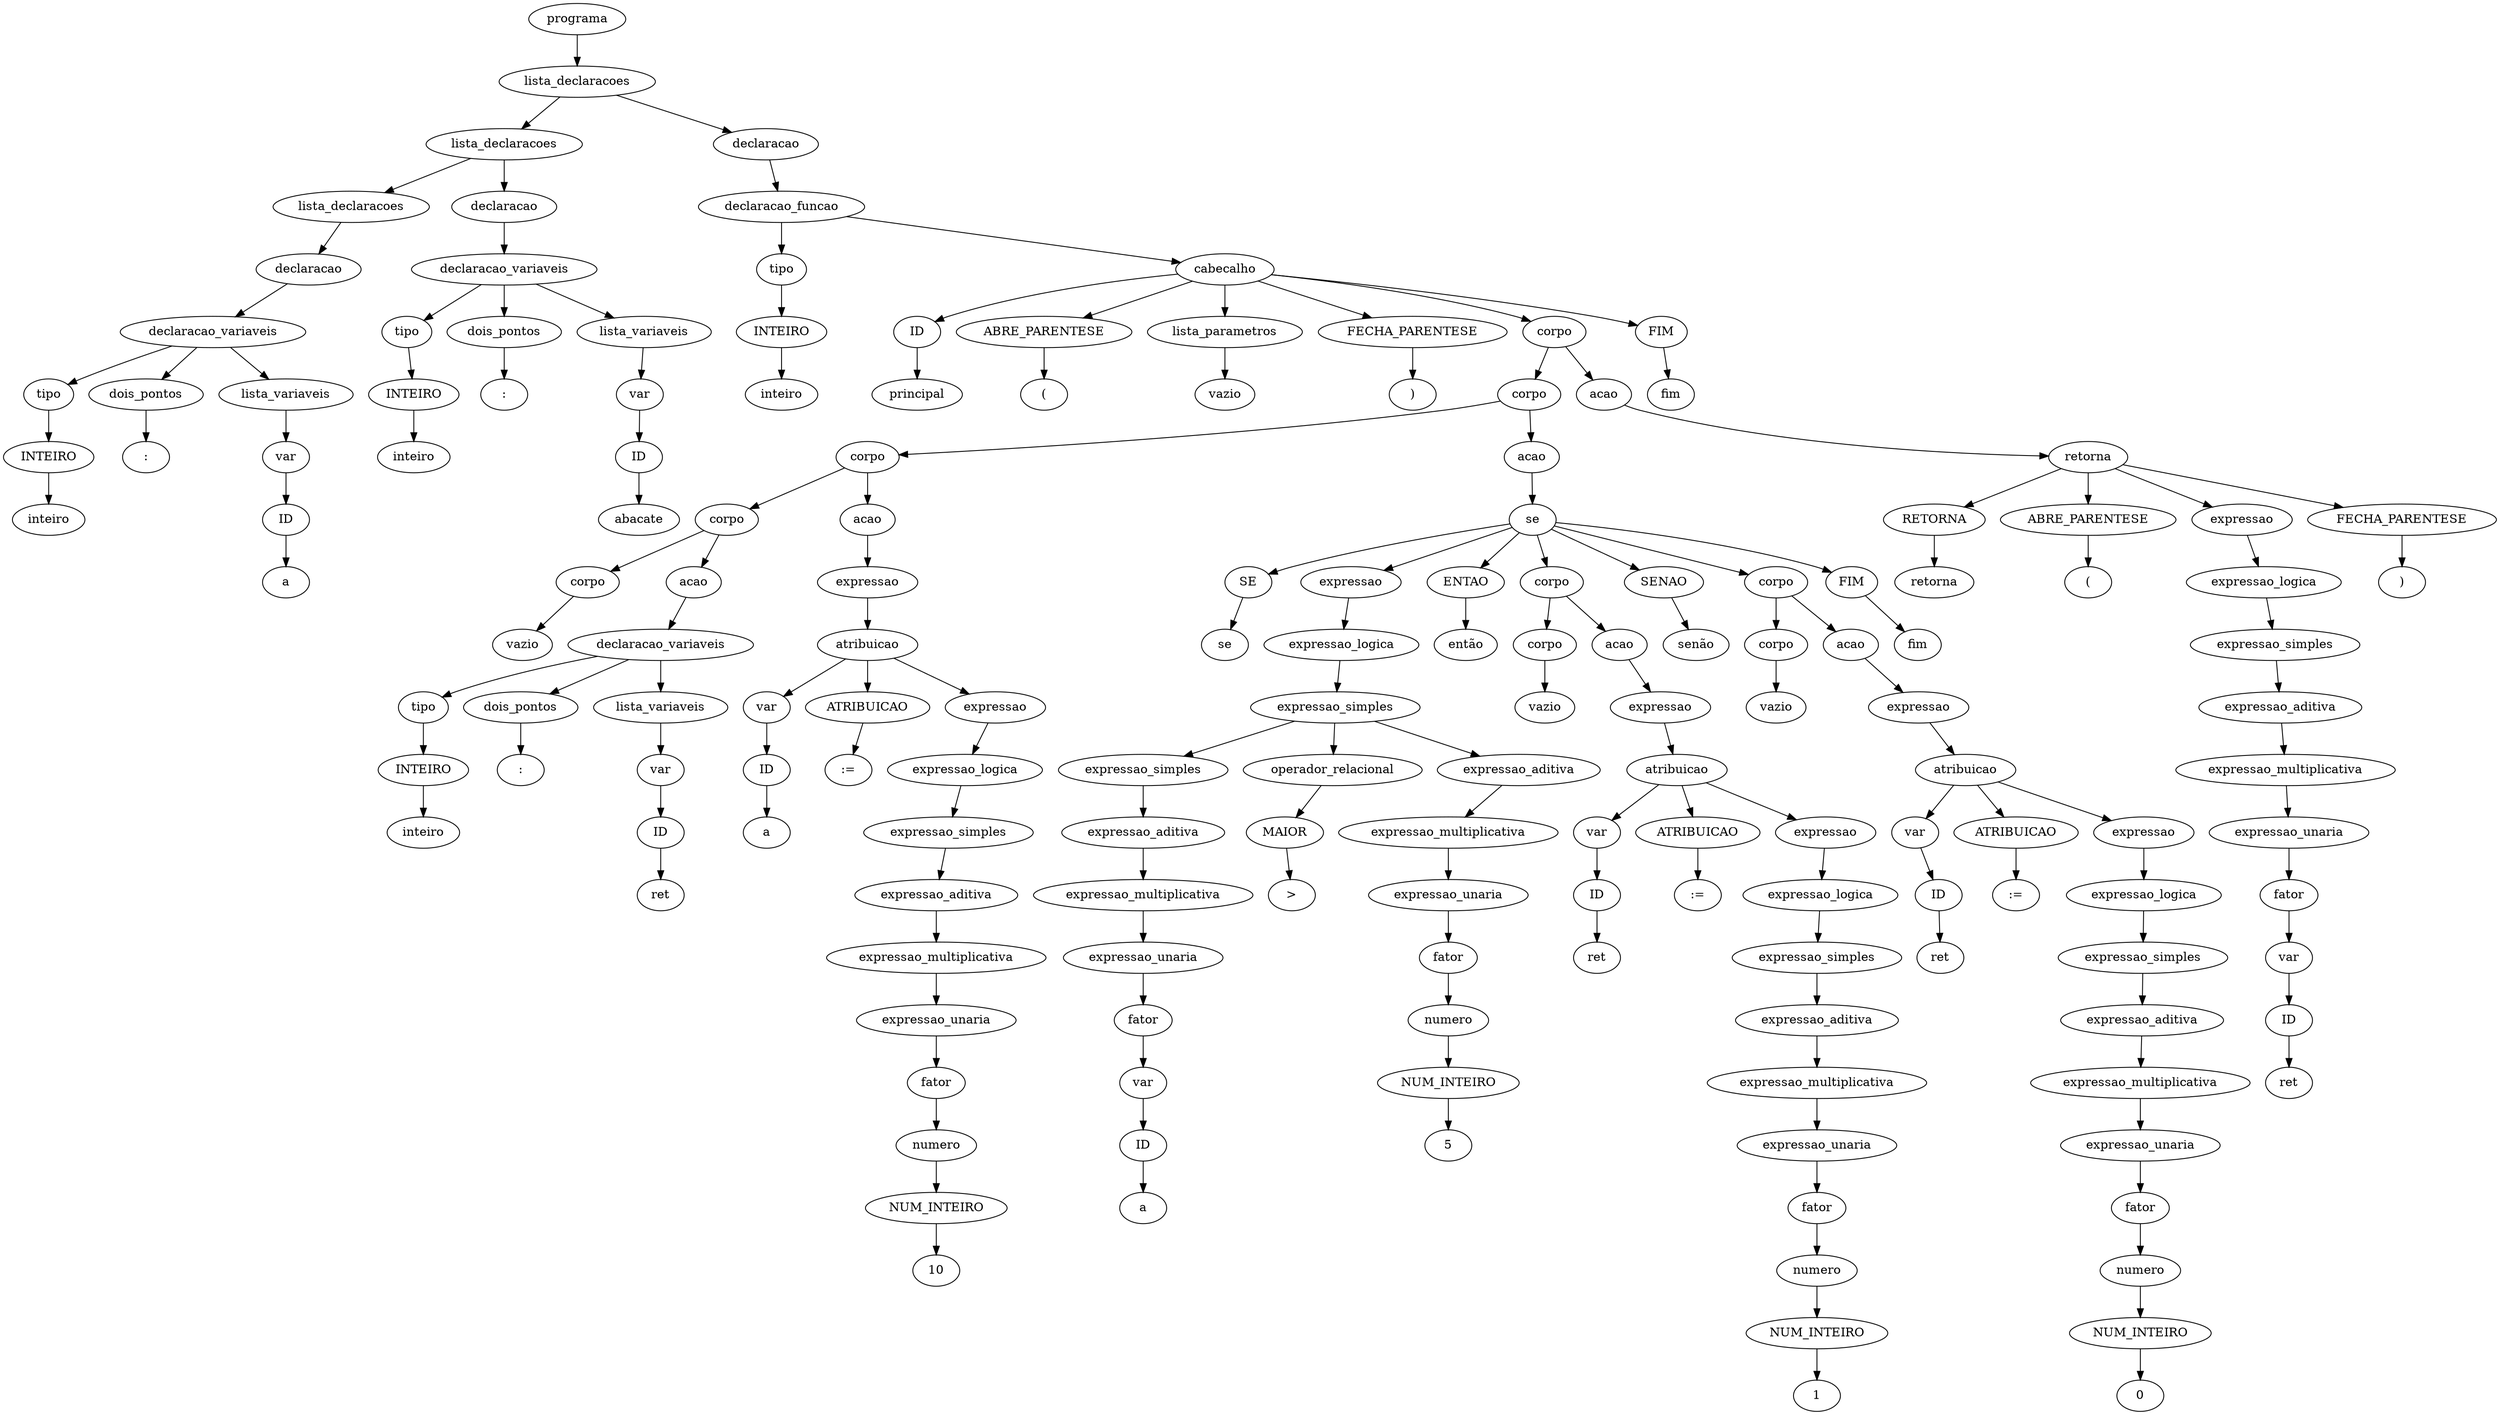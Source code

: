 digraph tree {
    "0x7f7a6a2eca60" [label="programa"];
    "0x7f7a6a2ecbe0" [label="lista_declaracoes"];
    "0x7f7a6a2ecb50" [label="lista_declaracoes"];
    "0x7f7a6a2ec940" [label="lista_declaracoes"];
    "0x7f7a89c3a7c0" [label="declaracao"];
    "0x7f7a6a2ec8b0" [label="declaracao_variaveis"];
    "0x7f7a6a2ec6a0" [label="tipo"];
    "0x7f7a6a2ec880" [label="INTEIRO"];
    "0x7f7a6a2ec8e0" [label="inteiro"];
    "0x7f7a6a2ec9a0" [label="dois_pontos"];
    "0x7f7a6a2ec850" [label=":"];
    "0x7f7a6a2ec910" [label="lista_variaveis"];
    "0x7f7a6a349790" [label="var"];
    "0x7f7a6a349970" [label="ID"];
    "0x7f7a6a2eca00" [label="a"];
    "0x7f7a6a2eca90" [label="declaracao"];
    "0x7f7a6a2ecc10" [label="declaracao_variaveis"];
    "0x7f7a6a2ecac0" [label="tipo"];
    "0x7f7a6a2ecaf0" [label="INTEIRO"];
    "0x7f7a6a2ecb20" [label="inteiro"];
    "0x7f7a6a2ecd30" [label="dois_pontos"];
    "0x7f7a6a2ecd60" [label=":"];
    "0x7f7a6a2ecb80" [label="lista_variaveis"];
    "0x7f7a6a2ec9d0" [label="var"];
    "0x7f7a6a2ec970" [label="ID"];
    "0x7f7a6a2ecc70" [label="abacate"];
    "0x7f7a6a2ecd90" [label="declaracao"];
    "0x7f7a6a2ecbb0" [label="declaracao_funcao"];
    "0x7f7a6a349820" [label="tipo"];
    "0x7f7a6a2ec5e0" [label="INTEIRO"];
    "0x7f7a6a2ecdc0" [label="inteiro"];
    "0x7f7a6a278880" [label="cabecalho"];
    "0x7f7a6a281940" [label="ID"];
    "0x7f7a6a281970" [label="principal"];
    "0x7f7a6a281280" [label="ABRE_PARENTESE"];
    "0x7f7a6a281760" [label="("];
    "0x7f7a6a2ecee0" [label="lista_parametros"];
    "0x7f7a6a2ecc40" [label="vazio"];
    "0x7f7a6a281550" [label="FECHA_PARENTESE"];
    "0x7f7a6a2819a0" [label=")"];
    "0x7f7a6a281700" [label="corpo"];
    "0x7f7a6a278820" [label="corpo"];
    "0x7f7a6a2786d0" [label="corpo"];
    "0x7f7a6a2781c0" [label="corpo"];
    "0x7f7a6a278040" [label="corpo"];
    "0x7f7a6a2ecdf0" [label="vazio"];
    "0x7f7a6a278070" [label="acao"];
    "0x7f7a6a278160" [label="declaracao_variaveis"];
    "0x7f7a6a2ecf10" [label="tipo"];
    "0x7f7a6a2ecf70" [label="INTEIRO"];
    "0x7f7a6a278130" [label="inteiro"];
    "0x7f7a6a2781f0" [label="dois_pontos"];
    "0x7f7a6a278340" [label=":"];
    "0x7f7a6a278190" [label="lista_variaveis"];
    "0x7f7a6a2ecfa0" [label="var"];
    "0x7f7a6a2ecf40" [label="ID"];
    "0x7f7a6a278280" [label="ret"];
    "0x7f7a6a2785e0" [label="acao"];
    "0x7f7a6a278310" [label="expressao"];
    "0x7f7a6a278580" [label="atribuicao"];
    "0x7f7a6a2ece80" [label="var"];
    "0x7f7a6a2ecfd0" [label="ID"];
    "0x7f7a6a278370" [label="a"];
    "0x7f7a6a278610" [label="ATRIBUICAO"];
    "0x7f7a6a2786a0" [label=":="];
    "0x7f7a6a278550" [label="expressao"];
    "0x7f7a6a278520" [label="expressao_logica"];
    "0x7f7a6a278460" [label="expressao_simples"];
    "0x7f7a6a278400" [label="expressao_aditiva"];
    "0x7f7a6a2784f0" [label="expressao_multiplicativa"];
    "0x7f7a6a2783a0" [label="expressao_unaria"];
    "0x7f7a6a2783d0" [label="fator"];
    "0x7f7a6a278220" [label="numero"];
    "0x7f7a6a278250" [label="NUM_INTEIRO"];
    "0x7f7a6a2784c0" [label="10"];
    "0x7f7a6a278490" [label="acao"];
    "0x7f7a6a278bb0" [label="se"];
    "0x7f7a6a278ca0" [label="SE"];
    "0x7f7a6a281190" [label="se"];
    "0x7f7a6a278ac0" [label="expressao"];
    "0x7f7a6a2787f0" [label="expressao_logica"];
    "0x7f7a6a278a00" [label="expressao_simples"];
    "0x7f7a6a278790" [label="expressao_simples"];
    "0x7f7a6a278640" [label="expressao_aditiva"];
    "0x7f7a6a2780d0" [label="expressao_multiplicativa"];
    "0x7f7a6a278700" [label="expressao_unaria"];
    "0x7f7a6a2785b0" [label="fator"];
    "0x7f7a6a278100" [label="var"];
    "0x7f7a6a2780a0" [label="ID"];
    "0x7f7a6a2782e0" [label="a"];
    "0x7f7a6a2787c0" [label="operador_relacional"];
    "0x7f7a6a278850" [label="MAIOR"];
    "0x7f7a6a278940" [label=">"];
    "0x7f7a6a2788e0" [label="expressao_aditiva"];
    "0x7f7a6a278a60" [label="expressao_multiplicativa"];
    "0x7f7a6a278970" [label="expressao_unaria"];
    "0x7f7a6a2788b0" [label="fator"];
    "0x7f7a6a278730" [label="numero"];
    "0x7f7a6a278760" [label="NUM_INTEIRO"];
    "0x7f7a6a278a30" [label="5"];
    "0x7f7a6a281130" [label="ENTAO"];
    "0x7f7a6a2815b0" [label="então"];
    "0x7f7a6a278f10" [label="corpo"];
    "0x7f7a6a278be0" [label="corpo"];
    "0x7f7a6a278af0" [label="vazio"];
    "0x7f7a6a278f40" [label="acao"];
    "0x7f7a6a278c10" [label="expressao"];
    "0x7f7a6a278ee0" [label="atribuicao"];
    "0x7f7a6a278b50" [label="var"];
    "0x7f7a6a278a90" [label="ID"];
    "0x7f7a6a278cd0" [label="ret"];
    "0x7f7a6a278f70" [label="ATRIBUICAO"];
    "0x7f7a6a281040" [label=":="];
    "0x7f7a6a278eb0" [label="expressao"];
    "0x7f7a6a278e80" [label="expressao_logica"];
    "0x7f7a6a278dc0" [label="expressao_simples"];
    "0x7f7a6a278d60" [label="expressao_aditiva"];
    "0x7f7a6a278e50" [label="expressao_multiplicativa"];
    "0x7f7a6a278d00" [label="expressao_unaria"];
    "0x7f7a6a278d30" [label="fator"];
    "0x7f7a6a278b20" [label="numero"];
    "0x7f7a6a278910" [label="NUM_INTEIRO"];
    "0x7f7a6a278e20" [label="1"];
    "0x7f7a6a2815e0" [label="SENAO"];
    "0x7f7a6a281610" [label="senão"];
    "0x7f7a6a281520" [label="corpo"];
    "0x7f7a6a278c40" [label="corpo"];
    "0x7f7a6a278b80" [label="vazio"];
    "0x7f7a6a281430" [label="acao"];
    "0x7f7a6a281100" [label="expressao"];
    "0x7f7a6a2813d0" [label="atribuicao"];
    "0x7f7a6a278fa0" [label="var"];
    "0x7f7a6a2810a0" [label="ID"];
    "0x7f7a6a2811c0" [label="ret"];
    "0x7f7a6a281460" [label="ATRIBUICAO"];
    "0x7f7a6a2814f0" [label=":="];
    "0x7f7a6a2813a0" [label="expressao"];
    "0x7f7a6a281370" [label="expressao_logica"];
    "0x7f7a6a2812b0" [label="expressao_simples"];
    "0x7f7a6a281250" [label="expressao_aditiva"];
    "0x7f7a6a281340" [label="expressao_multiplicativa"];
    "0x7f7a6a2811f0" [label="expressao_unaria"];
    "0x7f7a6a281220" [label="fator"];
    "0x7f7a6a2810d0" [label="numero"];
    "0x7f7a6a281070" [label="NUM_INTEIRO"];
    "0x7f7a6a281310" [label="0"];
    "0x7f7a6a281640" [label="FIM"];
    "0x7f7a6a281670" [label="fim"];
    "0x7f7a6a2789d0" [label="acao"];
    "0x7f7a6a2812e0" [label="retorna"];
    "0x7f7a6a281730" [label="RETORNA"];
    "0x7f7a6a281850" [label="retorna"];
    "0x7f7a6a281880" [label="ABRE_PARENTESE"];
    "0x7f7a6a2818b0" [label="("];
    "0x7f7a6a281160" [label="expressao"];
    "0x7f7a6a2814c0" [label="expressao_logica"];
    "0x7f7a6a281490" [label="expressao_simples"];
    "0x7f7a6a278df0" [label="expressao_aditiva"];
    "0x7f7a6a2816d0" [label="expressao_multiplicativa"];
    "0x7f7a6a2789a0" [label="expressao_unaria"];
    "0x7f7a6a278c70" [label="fator"];
    "0x7f7a6a278670" [label="var"];
    "0x7f7a6a2782b0" [label="ID"];
    "0x7f7a6a2816a0" [label="ret"];
    "0x7f7a6a2818e0" [label="FECHA_PARENTESE"];
    "0x7f7a6a281910" [label=")"];
    "0x7f7a6a2819d0" [label="FIM"];
    "0x7f7a6a281a00" [label="fim"];
    "0x7f7a6a2eca60" -> "0x7f7a6a2ecbe0";
    "0x7f7a6a2ecbe0" -> "0x7f7a6a2ecb50";
    "0x7f7a6a2ecbe0" -> "0x7f7a6a2ecd90";
    "0x7f7a6a2ecb50" -> "0x7f7a6a2ec940";
    "0x7f7a6a2ecb50" -> "0x7f7a6a2eca90";
    "0x7f7a6a2ec940" -> "0x7f7a89c3a7c0";
    "0x7f7a89c3a7c0" -> "0x7f7a6a2ec8b0";
    "0x7f7a6a2ec8b0" -> "0x7f7a6a2ec6a0";
    "0x7f7a6a2ec8b0" -> "0x7f7a6a2ec9a0";
    "0x7f7a6a2ec8b0" -> "0x7f7a6a2ec910";
    "0x7f7a6a2ec6a0" -> "0x7f7a6a2ec880";
    "0x7f7a6a2ec880" -> "0x7f7a6a2ec8e0";
    "0x7f7a6a2ec9a0" -> "0x7f7a6a2ec850";
    "0x7f7a6a2ec910" -> "0x7f7a6a349790";
    "0x7f7a6a349790" -> "0x7f7a6a349970";
    "0x7f7a6a349970" -> "0x7f7a6a2eca00";
    "0x7f7a6a2eca90" -> "0x7f7a6a2ecc10";
    "0x7f7a6a2ecc10" -> "0x7f7a6a2ecac0";
    "0x7f7a6a2ecc10" -> "0x7f7a6a2ecd30";
    "0x7f7a6a2ecc10" -> "0x7f7a6a2ecb80";
    "0x7f7a6a2ecac0" -> "0x7f7a6a2ecaf0";
    "0x7f7a6a2ecaf0" -> "0x7f7a6a2ecb20";
    "0x7f7a6a2ecd30" -> "0x7f7a6a2ecd60";
    "0x7f7a6a2ecb80" -> "0x7f7a6a2ec9d0";
    "0x7f7a6a2ec9d0" -> "0x7f7a6a2ec970";
    "0x7f7a6a2ec970" -> "0x7f7a6a2ecc70";
    "0x7f7a6a2ecd90" -> "0x7f7a6a2ecbb0";
    "0x7f7a6a2ecbb0" -> "0x7f7a6a349820";
    "0x7f7a6a2ecbb0" -> "0x7f7a6a278880";
    "0x7f7a6a349820" -> "0x7f7a6a2ec5e0";
    "0x7f7a6a2ec5e0" -> "0x7f7a6a2ecdc0";
    "0x7f7a6a278880" -> "0x7f7a6a281940";
    "0x7f7a6a278880" -> "0x7f7a6a281280";
    "0x7f7a6a278880" -> "0x7f7a6a2ecee0";
    "0x7f7a6a278880" -> "0x7f7a6a281550";
    "0x7f7a6a278880" -> "0x7f7a6a281700";
    "0x7f7a6a278880" -> "0x7f7a6a2819d0";
    "0x7f7a6a281940" -> "0x7f7a6a281970";
    "0x7f7a6a281280" -> "0x7f7a6a281760";
    "0x7f7a6a2ecee0" -> "0x7f7a6a2ecc40";
    "0x7f7a6a281550" -> "0x7f7a6a2819a0";
    "0x7f7a6a281700" -> "0x7f7a6a278820";
    "0x7f7a6a281700" -> "0x7f7a6a2789d0";
    "0x7f7a6a278820" -> "0x7f7a6a2786d0";
    "0x7f7a6a278820" -> "0x7f7a6a278490";
    "0x7f7a6a2786d0" -> "0x7f7a6a2781c0";
    "0x7f7a6a2786d0" -> "0x7f7a6a2785e0";
    "0x7f7a6a2781c0" -> "0x7f7a6a278040";
    "0x7f7a6a2781c0" -> "0x7f7a6a278070";
    "0x7f7a6a278040" -> "0x7f7a6a2ecdf0";
    "0x7f7a6a278070" -> "0x7f7a6a278160";
    "0x7f7a6a278160" -> "0x7f7a6a2ecf10";
    "0x7f7a6a278160" -> "0x7f7a6a2781f0";
    "0x7f7a6a278160" -> "0x7f7a6a278190";
    "0x7f7a6a2ecf10" -> "0x7f7a6a2ecf70";
    "0x7f7a6a2ecf70" -> "0x7f7a6a278130";
    "0x7f7a6a2781f0" -> "0x7f7a6a278340";
    "0x7f7a6a278190" -> "0x7f7a6a2ecfa0";
    "0x7f7a6a2ecfa0" -> "0x7f7a6a2ecf40";
    "0x7f7a6a2ecf40" -> "0x7f7a6a278280";
    "0x7f7a6a2785e0" -> "0x7f7a6a278310";
    "0x7f7a6a278310" -> "0x7f7a6a278580";
    "0x7f7a6a278580" -> "0x7f7a6a2ece80";
    "0x7f7a6a278580" -> "0x7f7a6a278610";
    "0x7f7a6a278580" -> "0x7f7a6a278550";
    "0x7f7a6a2ece80" -> "0x7f7a6a2ecfd0";
    "0x7f7a6a2ecfd0" -> "0x7f7a6a278370";
    "0x7f7a6a278610" -> "0x7f7a6a2786a0";
    "0x7f7a6a278550" -> "0x7f7a6a278520";
    "0x7f7a6a278520" -> "0x7f7a6a278460";
    "0x7f7a6a278460" -> "0x7f7a6a278400";
    "0x7f7a6a278400" -> "0x7f7a6a2784f0";
    "0x7f7a6a2784f0" -> "0x7f7a6a2783a0";
    "0x7f7a6a2783a0" -> "0x7f7a6a2783d0";
    "0x7f7a6a2783d0" -> "0x7f7a6a278220";
    "0x7f7a6a278220" -> "0x7f7a6a278250";
    "0x7f7a6a278250" -> "0x7f7a6a2784c0";
    "0x7f7a6a278490" -> "0x7f7a6a278bb0";
    "0x7f7a6a278bb0" -> "0x7f7a6a278ca0";
    "0x7f7a6a278bb0" -> "0x7f7a6a278ac0";
    "0x7f7a6a278bb0" -> "0x7f7a6a281130";
    "0x7f7a6a278bb0" -> "0x7f7a6a278f10";
    "0x7f7a6a278bb0" -> "0x7f7a6a2815e0";
    "0x7f7a6a278bb0" -> "0x7f7a6a281520";
    "0x7f7a6a278bb0" -> "0x7f7a6a281640";
    "0x7f7a6a278ca0" -> "0x7f7a6a281190";
    "0x7f7a6a278ac0" -> "0x7f7a6a2787f0";
    "0x7f7a6a2787f0" -> "0x7f7a6a278a00";
    "0x7f7a6a278a00" -> "0x7f7a6a278790";
    "0x7f7a6a278a00" -> "0x7f7a6a2787c0";
    "0x7f7a6a278a00" -> "0x7f7a6a2788e0";
    "0x7f7a6a278790" -> "0x7f7a6a278640";
    "0x7f7a6a278640" -> "0x7f7a6a2780d0";
    "0x7f7a6a2780d0" -> "0x7f7a6a278700";
    "0x7f7a6a278700" -> "0x7f7a6a2785b0";
    "0x7f7a6a2785b0" -> "0x7f7a6a278100";
    "0x7f7a6a278100" -> "0x7f7a6a2780a0";
    "0x7f7a6a2780a0" -> "0x7f7a6a2782e0";
    "0x7f7a6a2787c0" -> "0x7f7a6a278850";
    "0x7f7a6a278850" -> "0x7f7a6a278940";
    "0x7f7a6a2788e0" -> "0x7f7a6a278a60";
    "0x7f7a6a278a60" -> "0x7f7a6a278970";
    "0x7f7a6a278970" -> "0x7f7a6a2788b0";
    "0x7f7a6a2788b0" -> "0x7f7a6a278730";
    "0x7f7a6a278730" -> "0x7f7a6a278760";
    "0x7f7a6a278760" -> "0x7f7a6a278a30";
    "0x7f7a6a281130" -> "0x7f7a6a2815b0";
    "0x7f7a6a278f10" -> "0x7f7a6a278be0";
    "0x7f7a6a278f10" -> "0x7f7a6a278f40";
    "0x7f7a6a278be0" -> "0x7f7a6a278af0";
    "0x7f7a6a278f40" -> "0x7f7a6a278c10";
    "0x7f7a6a278c10" -> "0x7f7a6a278ee0";
    "0x7f7a6a278ee0" -> "0x7f7a6a278b50";
    "0x7f7a6a278ee0" -> "0x7f7a6a278f70";
    "0x7f7a6a278ee0" -> "0x7f7a6a278eb0";
    "0x7f7a6a278b50" -> "0x7f7a6a278a90";
    "0x7f7a6a278a90" -> "0x7f7a6a278cd0";
    "0x7f7a6a278f70" -> "0x7f7a6a281040";
    "0x7f7a6a278eb0" -> "0x7f7a6a278e80";
    "0x7f7a6a278e80" -> "0x7f7a6a278dc0";
    "0x7f7a6a278dc0" -> "0x7f7a6a278d60";
    "0x7f7a6a278d60" -> "0x7f7a6a278e50";
    "0x7f7a6a278e50" -> "0x7f7a6a278d00";
    "0x7f7a6a278d00" -> "0x7f7a6a278d30";
    "0x7f7a6a278d30" -> "0x7f7a6a278b20";
    "0x7f7a6a278b20" -> "0x7f7a6a278910";
    "0x7f7a6a278910" -> "0x7f7a6a278e20";
    "0x7f7a6a2815e0" -> "0x7f7a6a281610";
    "0x7f7a6a281520" -> "0x7f7a6a278c40";
    "0x7f7a6a281520" -> "0x7f7a6a281430";
    "0x7f7a6a278c40" -> "0x7f7a6a278b80";
    "0x7f7a6a281430" -> "0x7f7a6a281100";
    "0x7f7a6a281100" -> "0x7f7a6a2813d0";
    "0x7f7a6a2813d0" -> "0x7f7a6a278fa0";
    "0x7f7a6a2813d0" -> "0x7f7a6a281460";
    "0x7f7a6a2813d0" -> "0x7f7a6a2813a0";
    "0x7f7a6a278fa0" -> "0x7f7a6a2810a0";
    "0x7f7a6a2810a0" -> "0x7f7a6a2811c0";
    "0x7f7a6a281460" -> "0x7f7a6a2814f0";
    "0x7f7a6a2813a0" -> "0x7f7a6a281370";
    "0x7f7a6a281370" -> "0x7f7a6a2812b0";
    "0x7f7a6a2812b0" -> "0x7f7a6a281250";
    "0x7f7a6a281250" -> "0x7f7a6a281340";
    "0x7f7a6a281340" -> "0x7f7a6a2811f0";
    "0x7f7a6a2811f0" -> "0x7f7a6a281220";
    "0x7f7a6a281220" -> "0x7f7a6a2810d0";
    "0x7f7a6a2810d0" -> "0x7f7a6a281070";
    "0x7f7a6a281070" -> "0x7f7a6a281310";
    "0x7f7a6a281640" -> "0x7f7a6a281670";
    "0x7f7a6a2789d0" -> "0x7f7a6a2812e0";
    "0x7f7a6a2812e0" -> "0x7f7a6a281730";
    "0x7f7a6a2812e0" -> "0x7f7a6a281880";
    "0x7f7a6a2812e0" -> "0x7f7a6a281160";
    "0x7f7a6a2812e0" -> "0x7f7a6a2818e0";
    "0x7f7a6a281730" -> "0x7f7a6a281850";
    "0x7f7a6a281880" -> "0x7f7a6a2818b0";
    "0x7f7a6a281160" -> "0x7f7a6a2814c0";
    "0x7f7a6a2814c0" -> "0x7f7a6a281490";
    "0x7f7a6a281490" -> "0x7f7a6a278df0";
    "0x7f7a6a278df0" -> "0x7f7a6a2816d0";
    "0x7f7a6a2816d0" -> "0x7f7a6a2789a0";
    "0x7f7a6a2789a0" -> "0x7f7a6a278c70";
    "0x7f7a6a278c70" -> "0x7f7a6a278670";
    "0x7f7a6a278670" -> "0x7f7a6a2782b0";
    "0x7f7a6a2782b0" -> "0x7f7a6a2816a0";
    "0x7f7a6a2818e0" -> "0x7f7a6a281910";
    "0x7f7a6a2819d0" -> "0x7f7a6a281a00";
}
